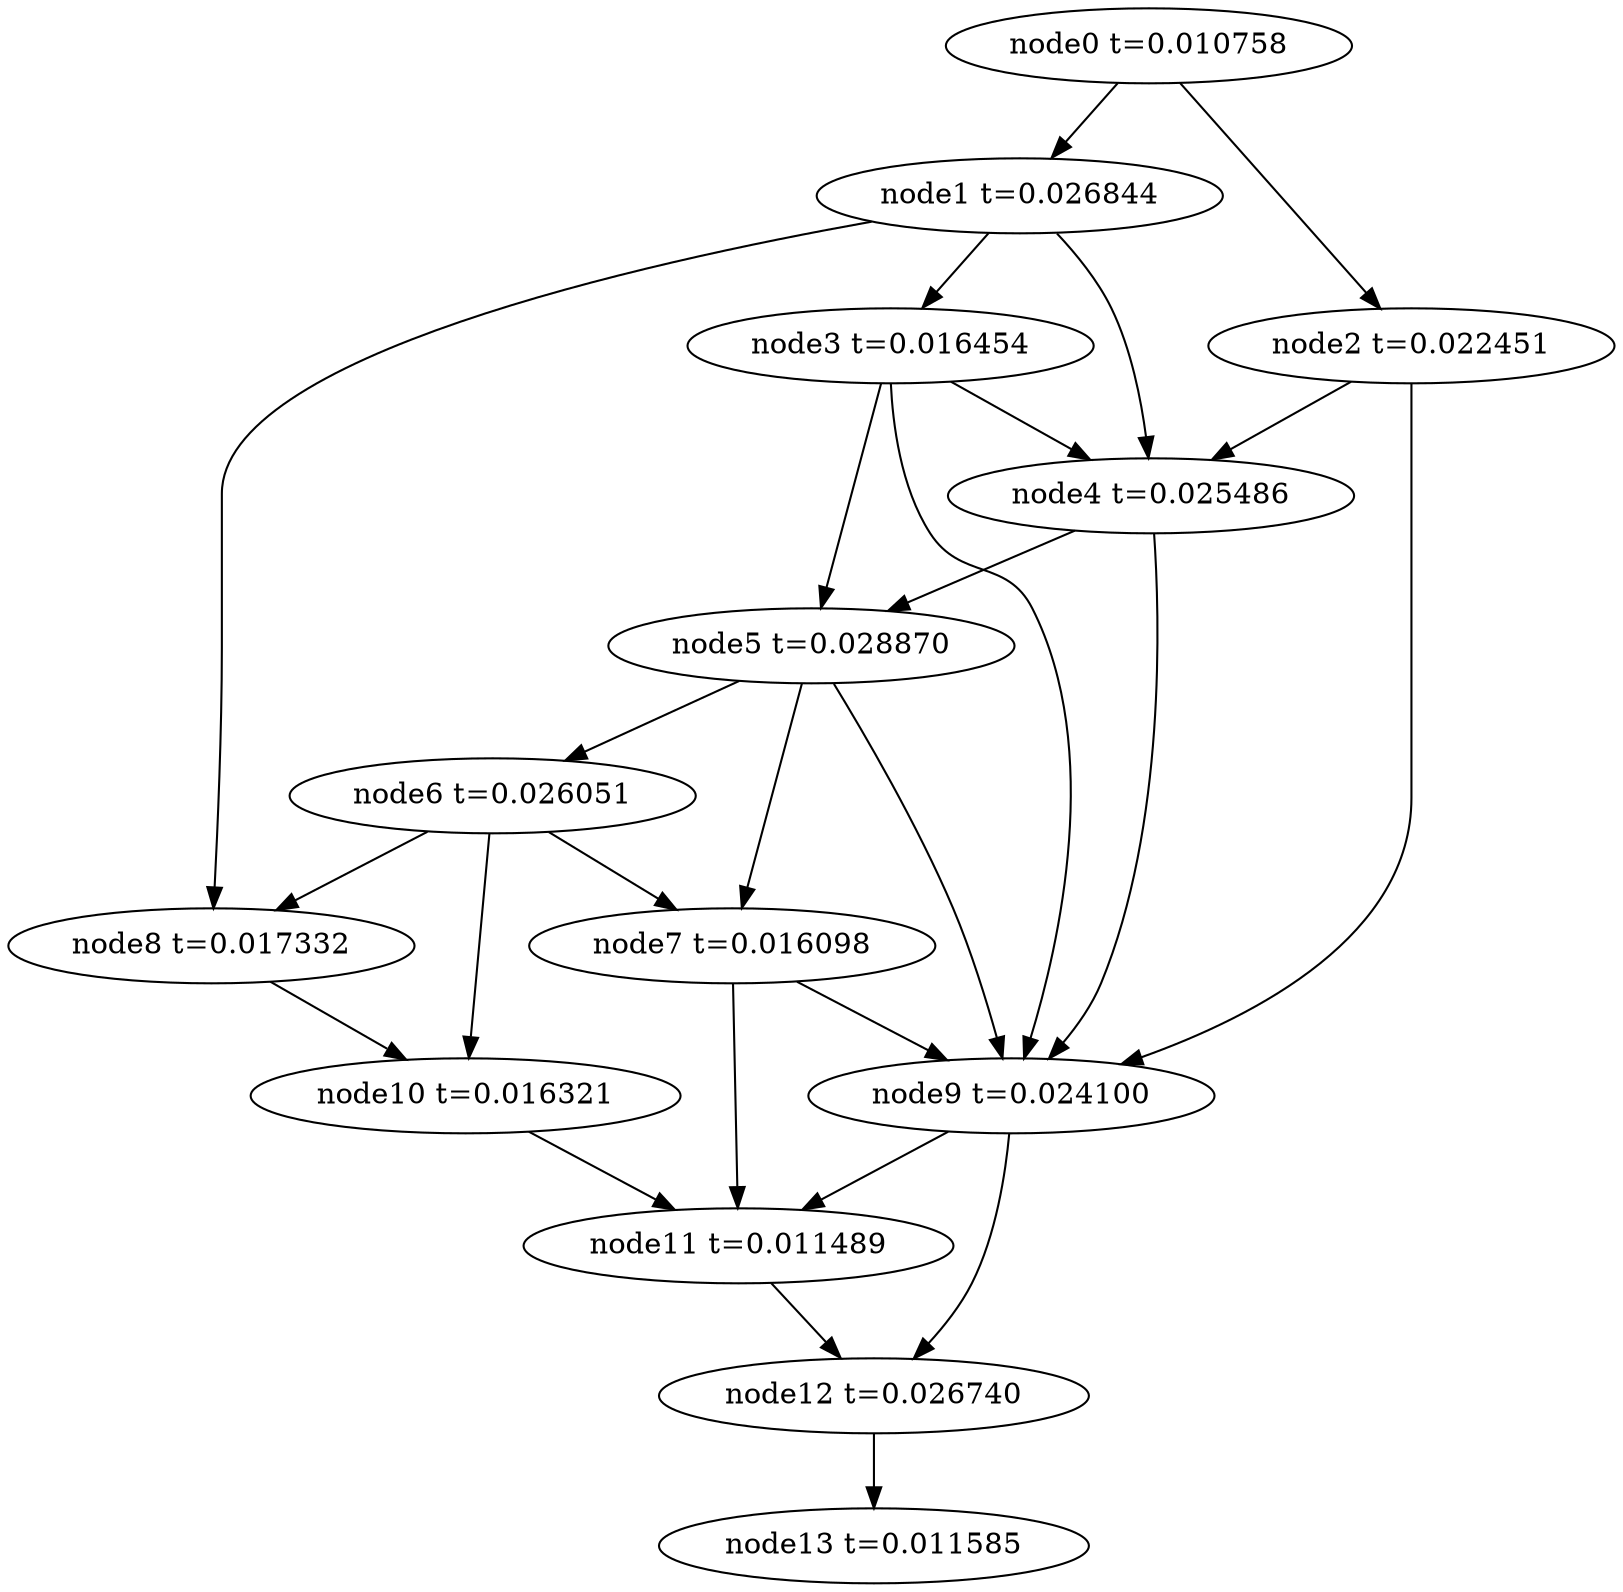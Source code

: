 digraph g{
	node13[label="node13 t=0.011585"]
	node12 -> node13
	node12[label="node12 t=0.026740"];
	node11 -> node12
	node11[label="node11 t=0.011489"];
	node10 -> node11
	node10[label="node10 t=0.016321"];
	node9 -> node12
	node9 -> node11
	node9[label="node9 t=0.024100"];
	node8 -> node10
	node8[label="node8 t=0.017332"];
	node7 -> node11
	node7 -> node9
	node7[label="node7 t=0.016098"];
	node6 -> node10
	node6 -> node8
	node6 -> node7
	node6[label="node6 t=0.026051"];
	node5 -> node9
	node5 -> node7
	node5 -> node6
	node5[label="node5 t=0.028870"];
	node4 -> node9
	node4 -> node5
	node4[label="node4 t=0.025486"];
	node3 -> node9
	node3 -> node5
	node3 -> node4
	node3[label="node3 t=0.016454"];
	node2 -> node9
	node2 -> node4
	node2[label="node2 t=0.022451"];
	node1 -> node8
	node1 -> node4
	node1 -> node3
	node1[label="node1 t=0.026844"];
	node0 -> node2
	node0 -> node1
	node0[label="node0 t=0.010758"];
}

